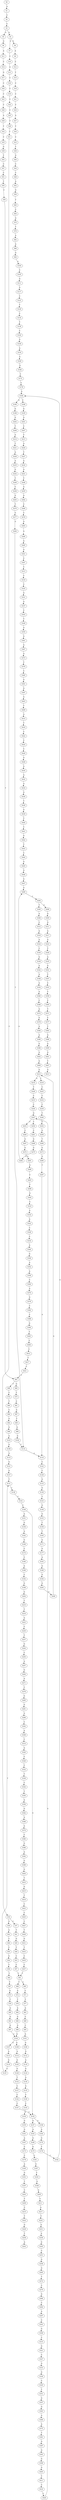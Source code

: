 strict digraph  {
	S0 -> S1 [ label = A ];
	S1 -> S2 [ label = C ];
	S2 -> S3 [ label = C ];
	S3 -> S4 [ label = A ];
	S3 -> S5 [ label = G ];
	S4 -> S6 [ label = G ];
	S4 -> S7 [ label = C ];
	S5 -> S8 [ label = G ];
	S6 -> S9 [ label = A ];
	S7 -> S10 [ label = C ];
	S8 -> S11 [ label = A ];
	S9 -> S12 [ label = C ];
	S10 -> S13 [ label = A ];
	S11 -> S14 [ label = C ];
	S12 -> S15 [ label = T ];
	S13 -> S16 [ label = C ];
	S14 -> S17 [ label = G ];
	S15 -> S18 [ label = C ];
	S16 -> S19 [ label = C ];
	S17 -> S20 [ label = C ];
	S18 -> S21 [ label = C ];
	S19 -> S22 [ label = C ];
	S20 -> S23 [ label = C ];
	S21 -> S24 [ label = C ];
	S22 -> S25 [ label = C ];
	S23 -> S26 [ label = C ];
	S24 -> S27 [ label = A ];
	S25 -> S28 [ label = T ];
	S26 -> S29 [ label = A ];
	S27 -> S30 [ label = T ];
	S28 -> S31 [ label = T ];
	S29 -> S32 [ label = T ];
	S30 -> S33 [ label = C ];
	S31 -> S34 [ label = C ];
	S32 -> S35 [ label = C ];
	S33 -> S36 [ label = T ];
	S34 -> S37 [ label = C ];
	S34 -> S38 [ label = G ];
	S35 -> S39 [ label = G ];
	S36 -> S40 [ label = G ];
	S37 -> S41 [ label = T ];
	S38 -> S42 [ label = A ];
	S39 -> S43 [ label = T ];
	S40 -> S44 [ label = C ];
	S41 -> S45 [ label = G ];
	S42 -> S46 [ label = T ];
	S43 -> S47 [ label = C ];
	S44 -> S48 [ label = C ];
	S45 -> S49 [ label = T ];
	S46 -> S50 [ label = C ];
	S47 -> S51 [ label = C ];
	S48 -> S52 [ label = A ];
	S49 -> S53 [ label = C ];
	S50 -> S54 [ label = G ];
	S51 -> S55 [ label = T ];
	S52 -> S56 [ label = G ];
	S53 -> S57 [ label = C ];
	S54 -> S58 [ label = T ];
	S55 -> S59 [ label = C ];
	S56 -> S60 [ label = T ];
	S57 -> S61 [ label = T ];
	S58 -> S62 [ label = T ];
	S59 -> S63 [ label = T ];
	S60 -> S64 [ label = C ];
	S61 -> S65 [ label = A ];
	S61 -> S66 [ label = T ];
	S62 -> S67 [ label = T ];
	S63 -> S68 [ label = T ];
	S63 -> S69 [ label = G ];
	S64 -> S70 [ label = G ];
	S65 -> S71 [ label = C ];
	S66 -> S72 [ label = G ];
	S67 -> S73 [ label = G ];
	S68 -> S74 [ label = C ];
	S69 -> S75 [ label = T ];
	S70 -> S76 [ label = T ];
	S71 -> S77 [ label = T ];
	S72 -> S78 [ label = T ];
	S73 -> S79 [ label = T ];
	S74 -> S80 [ label = T ];
	S75 -> S81 [ label = C ];
	S76 -> S82 [ label = A ];
	S77 -> S83 [ label = A ];
	S78 -> S84 [ label = A ];
	S79 -> S85 [ label = A ];
	S80 -> S86 [ label = C ];
	S81 -> S87 [ label = G ];
	S82 -> S88 [ label = A ];
	S83 -> S89 [ label = C ];
	S84 -> S90 [ label = G ];
	S85 -> S91 [ label = G ];
	S86 -> S92 [ label = G ];
	S87 -> S93 [ label = T ];
	S88 -> S94 [ label = G ];
	S89 -> S95 [ label = C ];
	S90 -> S96 [ label = G ];
	S91 -> S97 [ label = G ];
	S92 -> S98 [ label = G ];
	S93 -> S99 [ label = G ];
	S94 -> S100 [ label = A ];
	S95 -> S101 [ label = A ];
	S96 -> S102 [ label = A ];
	S97 -> S102 [ label = A ];
	S98 -> S103 [ label = A ];
	S99 -> S104 [ label = G ];
	S100 -> S105 [ label = C ];
	S101 -> S106 [ label = G ];
	S102 -> S107 [ label = G ];
	S102 -> S108 [ label = A ];
	S103 -> S109 [ label = G ];
	S104 -> S110 [ label = T ];
	S105 -> S111 [ label = G ];
	S106 -> S112 [ label = G ];
	S107 -> S113 [ label = A ];
	S108 -> S114 [ label = A ];
	S109 -> S115 [ label = A ];
	S110 -> S116 [ label = A ];
	S111 -> S117 [ label = G ];
	S112 -> S118 [ label = A ];
	S113 -> S119 [ label = G ];
	S114 -> S120 [ label = G ];
	S115 -> S121 [ label = G ];
	S116 -> S122 [ label = C ];
	S117 -> S123 [ label = C ];
	S118 -> S124 [ label = G ];
	S119 -> S125 [ label = G ];
	S120 -> S126 [ label = G ];
	S121 -> S127 [ label = G ];
	S122 -> S128 [ label = C ];
	S123 -> S129 [ label = T ];
	S124 -> S130 [ label = A ];
	S125 -> S131 [ label = T ];
	S126 -> S132 [ label = T ];
	S127 -> S131 [ label = T ];
	S128 -> S133 [ label = G ];
	S129 -> S134 [ label = C ];
	S130 -> S135 [ label = G ];
	S131 -> S136 [ label = C ];
	S132 -> S137 [ label = C ];
	S133 -> S138 [ label = G ];
	S134 -> S139 [ label = T ];
	S135 -> S140 [ label = T ];
	S136 -> S141 [ label = C ];
	S137 -> S142 [ label = C ];
	S138 -> S143 [ label = T ];
	S139 -> S144 [ label = C ];
	S140 -> S145 [ label = C ];
	S141 -> S146 [ label = C ];
	S142 -> S147 [ label = C ];
	S143 -> S148 [ label = G ];
	S144 -> S149 [ label = G ];
	S145 -> S150 [ label = A ];
	S146 -> S151 [ label = A ];
	S146 -> S152 [ label = G ];
	S147 -> S152 [ label = G ];
	S148 -> S153 [ label = G ];
	S149 -> S154 [ label = A ];
	S150 -> S155 [ label = G ];
	S151 -> S156 [ label = G ];
	S152 -> S157 [ label = G ];
	S152 -> S158 [ label = A ];
	S153 -> S159 [ label = T ];
	S154 -> S160 [ label = A ];
	S155 -> S161 [ label = G ];
	S156 -> S162 [ label = A ];
	S157 -> S163 [ label = A ];
	S158 -> S164 [ label = A ];
	S159 -> S165 [ label = T ];
	S160 -> S166 [ label = G ];
	S161 -> S167 [ label = A ];
	S162 -> S168 [ label = G ];
	S163 -> S169 [ label = G ];
	S164 -> S170 [ label = G ];
	S165 -> S171 [ label = A ];
	S166 -> S172 [ label = T ];
	S167 -> S173 [ label = C ];
	S168 -> S174 [ label = C ];
	S169 -> S175 [ label = G ];
	S170 -> S176 [ label = T ];
	S171 -> S177 [ label = G ];
	S172 -> S178 [ label = C ];
	S173 -> S179 [ label = C ];
	S174 -> S180 [ label = C ];
	S175 -> S181 [ label = C ];
	S176 -> S182 [ label = C ];
	S177 -> S183 [ label = A ];
	S178 -> S184 [ label = G ];
	S179 -> S185 [ label = A ];
	S180 -> S186 [ label = A ];
	S181 -> S187 [ label = G ];
	S182 -> S184 [ label = G ];
	S183 -> S188 [ label = A ];
	S184 -> S189 [ label = C ];
	S184 -> S190 [ label = A ];
	S185 -> S191 [ label = G ];
	S186 -> S192 [ label = C ];
	S187 -> S193 [ label = T ];
	S188 -> S194 [ label = G ];
	S189 -> S195 [ label = G ];
	S190 -> S196 [ label = G ];
	S191 -> S197 [ label = T ];
	S192 -> S198 [ label = G ];
	S193 -> S199 [ label = G ];
	S194 -> S200 [ label = G ];
	S195 -> S201 [ label = G ];
	S196 -> S202 [ label = G ];
	S197 -> S203 [ label = C ];
	S198 -> S204 [ label = G ];
	S199 -> S205 [ label = G ];
	S200 -> S206 [ label = G ];
	S201 -> S207 [ label = C ];
	S202 -> S208 [ label = T ];
	S203 -> S209 [ label = T ];
	S204 -> S210 [ label = T ];
	S205 -> S211 [ label = T ];
	S206 -> S212 [ label = G ];
	S207 -> S213 [ label = T ];
	S208 -> S214 [ label = A ];
	S209 -> S215 [ label = C ];
	S210 -> S216 [ label = T ];
	S211 -> S217 [ label = A ];
	S212 -> S218 [ label = T ];
	S212 -> S219 [ label = G ];
	S213 -> S220 [ label = A ];
	S214 -> S221 [ label = T ];
	S215 -> S222 [ label = T ];
	S216 -> S223 [ label = A ];
	S217 -> S224 [ label = T ];
	S218 -> S225 [ label = C ];
	S219 -> S226 [ label = T ];
	S220 -> S227 [ label = T ];
	S221 -> S228 [ label = A ];
	S222 -> S229 [ label = G ];
	S223 -> S230 [ label = C ];
	S224 -> S231 [ label = G ];
	S225 -> S232 [ label = T ];
	S226 -> S233 [ label = C ];
	S227 -> S234 [ label = A ];
	S228 -> S235 [ label = A ];
	S229 -> S236 [ label = T ];
	S230 -> S237 [ label = T ];
	S231 -> S238 [ label = A ];
	S232 -> S239 [ label = C ];
	S233 -> S240 [ label = C ];
	S234 -> S241 [ label = G ];
	S235 -> S242 [ label = G ];
	S236 -> S243 [ label = A ];
	S237 -> S244 [ label = G ];
	S238 -> S245 [ label = G ];
	S239 -> S246 [ label = T ];
	S240 -> S247 [ label = G ];
	S241 -> S248 [ label = T ];
	S242 -> S249 [ label = T ];
	S244 -> S250 [ label = C ];
	S245 -> S251 [ label = C ];
	S246 -> S252 [ label = C ];
	S247 -> S253 [ label = C ];
	S247 -> S254 [ label = T ];
	S248 -> S255 [ label = A ];
	S249 -> S256 [ label = C ];
	S250 -> S257 [ label = A ];
	S251 -> S258 [ label = G ];
	S252 -> S259 [ label = G ];
	S253 -> S260 [ label = C ];
	S254 -> S261 [ label = C ];
	S255 -> S262 [ label = G ];
	S256 -> S263 [ label = G ];
	S257 -> S264 [ label = G ];
	S258 -> S265 [ label = G ];
	S259 -> S266 [ label = T ];
	S260 -> S267 [ label = G ];
	S261 -> S268 [ label = G ];
	S262 -> S269 [ label = C ];
	S263 -> S270 [ label = T ];
	S264 -> S271 [ label = A ];
	S265 -> S272 [ label = T ];
	S266 -> S273 [ label = G ];
	S267 -> S274 [ label = G ];
	S268 -> S275 [ label = G ];
	S269 -> S276 [ label = C ];
	S270 -> S277 [ label = G ];
	S271 -> S278 [ label = C ];
	S272 -> S279 [ label = C ];
	S273 -> S280 [ label = G ];
	S274 -> S281 [ label = A ];
	S275 -> S282 [ label = A ];
	S276 -> S283 [ label = G ];
	S277 -> S284 [ label = G ];
	S278 -> S285 [ label = G ];
	S279 -> S286 [ label = G ];
	S280 -> S287 [ label = T ];
	S281 -> S288 [ label = A ];
	S282 -> S289 [ label = A ];
	S283 -> S290 [ label = A ];
	S284 -> S110 [ label = T ];
	S285 -> S291 [ label = G ];
	S286 -> S292 [ label = C ];
	S287 -> S116 [ label = A ];
	S288 -> S293 [ label = C ];
	S289 -> S294 [ label = C ];
	S290 -> S295 [ label = A ];
	S291 -> S296 [ label = A ];
	S292 -> S297 [ label = A ];
	S293 -> S298 [ label = T ];
	S294 -> S299 [ label = A ];
	S294 -> S300 [ label = T ];
	S295 -> S301 [ label = A ];
	S296 -> S302 [ label = C ];
	S297 -> S303 [ label = C ];
	S298 -> S304 [ label = G ];
	S299 -> S305 [ label = G ];
	S300 -> S306 [ label = A ];
	S301 -> S307 [ label = C ];
	S302 -> S308 [ label = A ];
	S303 -> S309 [ label = G ];
	S304 -> S310 [ label = C ];
	S305 -> S311 [ label = G ];
	S306 -> S312 [ label = C ];
	S307 -> S313 [ label = C ];
	S308 -> S314 [ label = C ];
	S309 -> S315 [ label = C ];
	S310 -> S316 [ label = A ];
	S311 -> S317 [ label = A ];
	S312 -> S318 [ label = A ];
	S313 -> S319 [ label = C ];
	S314 -> S320 [ label = A ];
	S315 -> S321 [ label = G ];
	S316 -> S322 [ label = A ];
	S317 -> S323 [ label = A ];
	S318 -> S324 [ label = A ];
	S319 -> S325 [ label = C ];
	S320 -> S326 [ label = C ];
	S321 -> S327 [ label = C ];
	S322 -> S328 [ label = C ];
	S323 -> S329 [ label = T ];
	S324 -> S330 [ label = C ];
	S325 -> S331 [ label = G ];
	S326 -> S332 [ label = C ];
	S327 -> S333 [ label = G ];
	S328 -> S334 [ label = C ];
	S329 -> S335 [ label = A ];
	S330 -> S336 [ label = G ];
	S331 -> S337 [ label = A ];
	S332 -> S338 [ label = T ];
	S333 -> S339 [ label = G ];
	S334 -> S340 [ label = A ];
	S335 -> S341 [ label = G ];
	S336 -> S342 [ label = A ];
	S337 -> S343 [ label = C ];
	S338 -> S344 [ label = C ];
	S339 -> S345 [ label = C ];
	S340 -> S346 [ label = G ];
	S341 -> S347 [ label = T ];
	S342 -> S348 [ label = A ];
	S343 -> S349 [ label = T ];
	S344 -> S350 [ label = T ];
	S345 -> S351 [ label = T ];
	S346 -> S352 [ label = A ];
	S347 -> S353 [ label = C ];
	S348 -> S354 [ label = A ];
	S349 -> S355 [ label = A ];
	S350 -> S356 [ label = A ];
	S351 -> S357 [ label = G ];
	S352 -> S358 [ label = A ];
	S353 -> S359 [ label = T ];
	S354 -> S360 [ label = A ];
	S355 -> S361 [ label = G ];
	S356 -> S362 [ label = G ];
	S357 -> S363 [ label = G ];
	S358 -> S364 [ label = C ];
	S359 -> S365 [ label = C ];
	S360 -> S366 [ label = C ];
	S361 -> S367 [ label = A ];
	S362 -> S368 [ label = A ];
	S363 -> S369 [ label = A ];
	S364 -> S370 [ label = A ];
	S365 -> S371 [ label = T ];
	S366 -> S372 [ label = A ];
	S367 -> S373 [ label = A ];
	S368 -> S374 [ label = A ];
	S369 -> S375 [ label = A ];
	S370 -> S376 [ label = G ];
	S371 -> S377 [ label = C ];
	S372 -> S378 [ label = G ];
	S373 -> S379 [ label = T ];
	S374 -> S380 [ label = C ];
	S375 -> S381 [ label = T ];
	S376 -> S382 [ label = C ];
	S377 -> S383 [ label = T ];
	S378 -> S384 [ label = A ];
	S379 -> S385 [ label = C ];
	S380 -> S386 [ label = G ];
	S381 -> S387 [ label = G ];
	S382 -> S388 [ label = C ];
	S383 -> S389 [ label = G ];
	S384 -> S390 [ label = A ];
	S385 -> S391 [ label = G ];
	S386 -> S392 [ label = A ];
	S387 -> S393 [ label = G ];
	S388 -> S394 [ label = G ];
	S389 -> S395 [ label = A ];
	S390 -> S396 [ label = G ];
	S391 -> S397 [ label = G ];
	S392 -> S398 [ label = G ];
	S393 -> S399 [ label = G ];
	S394 -> S400 [ label = T ];
	S395 -> S401 [ label = G ];
	S396 -> S402 [ label = G ];
	S397 -> S403 [ label = G ];
	S398 -> S404 [ label = G ];
	S399 -> S405 [ label = G ];
	S400 -> S406 [ label = C ];
	S401 -> S407 [ label = T ];
	S402 -> S408 [ label = G ];
	S403 -> S409 [ label = T ];
	S404 -> S410 [ label = T ];
	S405 -> S411 [ label = T ];
	S406 -> S412 [ label = C ];
	S407 -> S413 [ label = A ];
	S408 -> S212 [ label = G ];
	S409 -> S414 [ label = A ];
	S410 -> S415 [ label = G ];
	S411 -> S416 [ label = C ];
	S412 -> S417 [ label = T ];
	S414 -> S418 [ label = T ];
	S415 -> S419 [ label = T ];
	S416 -> S420 [ label = C ];
	S417 -> S421 [ label = C ];
	S418 -> S422 [ label = C ];
	S419 -> S423 [ label = C ];
	S420 -> S247 [ label = G ];
	S421 -> S63 [ label = T ];
	S422 -> S424 [ label = C ];
	S423 -> S425 [ label = C ];
	S424 -> S426 [ label = C ];
	S425 -> S427 [ label = C ];
	S426 -> S428 [ label = G ];
	S427 -> S429 [ label = T ];
	S428 -> S430 [ label = A ];
	S429 -> S431 [ label = G ];
	S430 -> S432 [ label = A ];
	S431 -> S433 [ label = T ];
	S432 -> S434 [ label = A ];
	S433 -> S435 [ label = C ];
	S434 -> S436 [ label = G ];
	S435 -> S437 [ label = C ];
	S436 -> S438 [ label = T ];
	S437 -> S61 [ label = T ];
	S438 -> S439 [ label = G ];
	S439 -> S440 [ label = T ];
	S440 -> S441 [ label = C ];
	S441 -> S442 [ label = G ];
	S442 -> S443 [ label = T ];
	S443 -> S444 [ label = C ];
	S444 -> S445 [ label = G ];
	S445 -> S446 [ label = G ];
	S446 -> S447 [ label = A ];
	S447 -> S289 [ label = A ];
}
